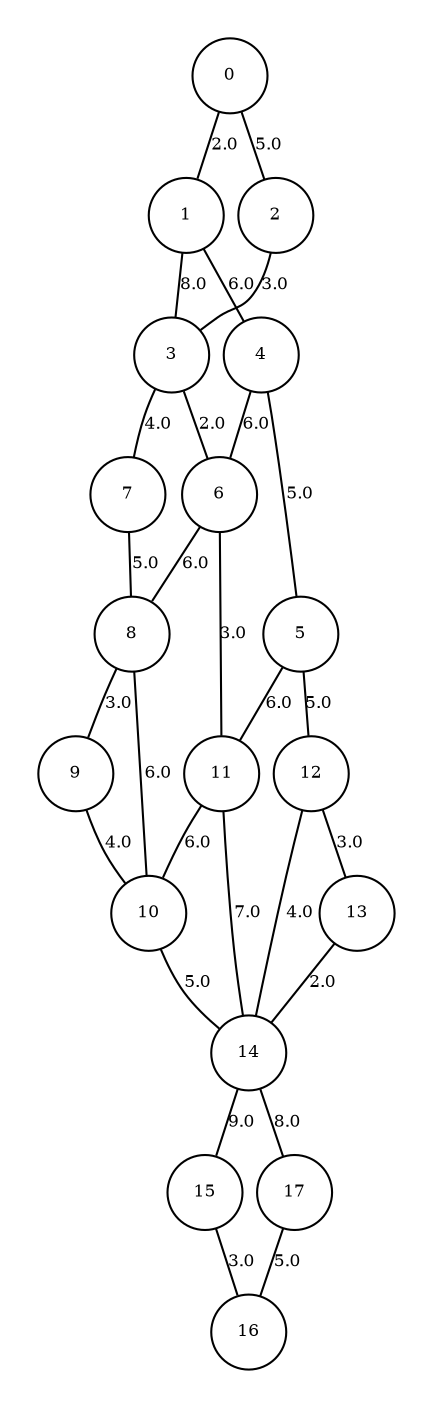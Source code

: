 graph Grape
{
	graph[center = true, margin = 0.2, nodesep = 0.1, ranksep = 0.3]
	node[shape = circle, fontsize = 8];
	edge[arrowsize = 0.6, fontsize = 8];

	0 [pos = "2, 0"];
	1 [pos = "4, 2"];
	2 [pos = "0, 2"];
	3 [pos = "2, 4"];
	4 [pos = "6, 4"];
	5 [pos = "8, 6"];
	6 [pos = "5, 6"];
	7 [pos = "1, 6"];
	8 [pos = "2, 8"];
	9 [pos = "2, 10"];
	10 [pos = "4, 10"];
	11 [pos = "6, 8"];
	12 [pos = "10, 8"];
	13 [pos = "12, 9"];
	14 [pos = "10, 10"];
	15 [pos = "12, 12"];
	16 [pos = "13, 14"];
	17 [pos = "13, 12"];

	0 -- 1 [label = "2.0"];
	0 -- 2 [label = "5.0"];
	1 -- 3 [label = "8.0"];
	1 -- 4 [label = "6.0"];
	2 -- 3 [label = "3.0"];
	3 -- 6 [label = "2.0"];
	3 -- 7 [label = "4.0"];
	4 -- 5 [label = "5.0"];
	4 -- 6 [label = "6.0"];
	5 -- 11 [label = "6.0"];
	5 -- 12 [label = "5.0"];
	6 -- 8 [label = "6.0"];
	6 -- 11 [label = "3.0"];
	7 -- 8 [label = "5.0"];
	8 -- 9 [label = "3.0"];
	8 -- 10 [label = "6.0"];
	9 -- 10 [label = "4.0"];
	10 -- 14 [label = "5.0"];
	11 -- 10 [label = "6.0"];
	11 -- 14 [label = "7.0"];
	12 -- 13 [label = "3.0"];
	12 -- 14 [label = "4.0"];
	13 -- 14 [label = "2.0"];
	14 -- 15 [label = "9.0"];
	14 -- 17 [label = "8.0"];
	15 -- 16 [label = "3.0"];
	17 -- 16 [label = "5.0"];
}


